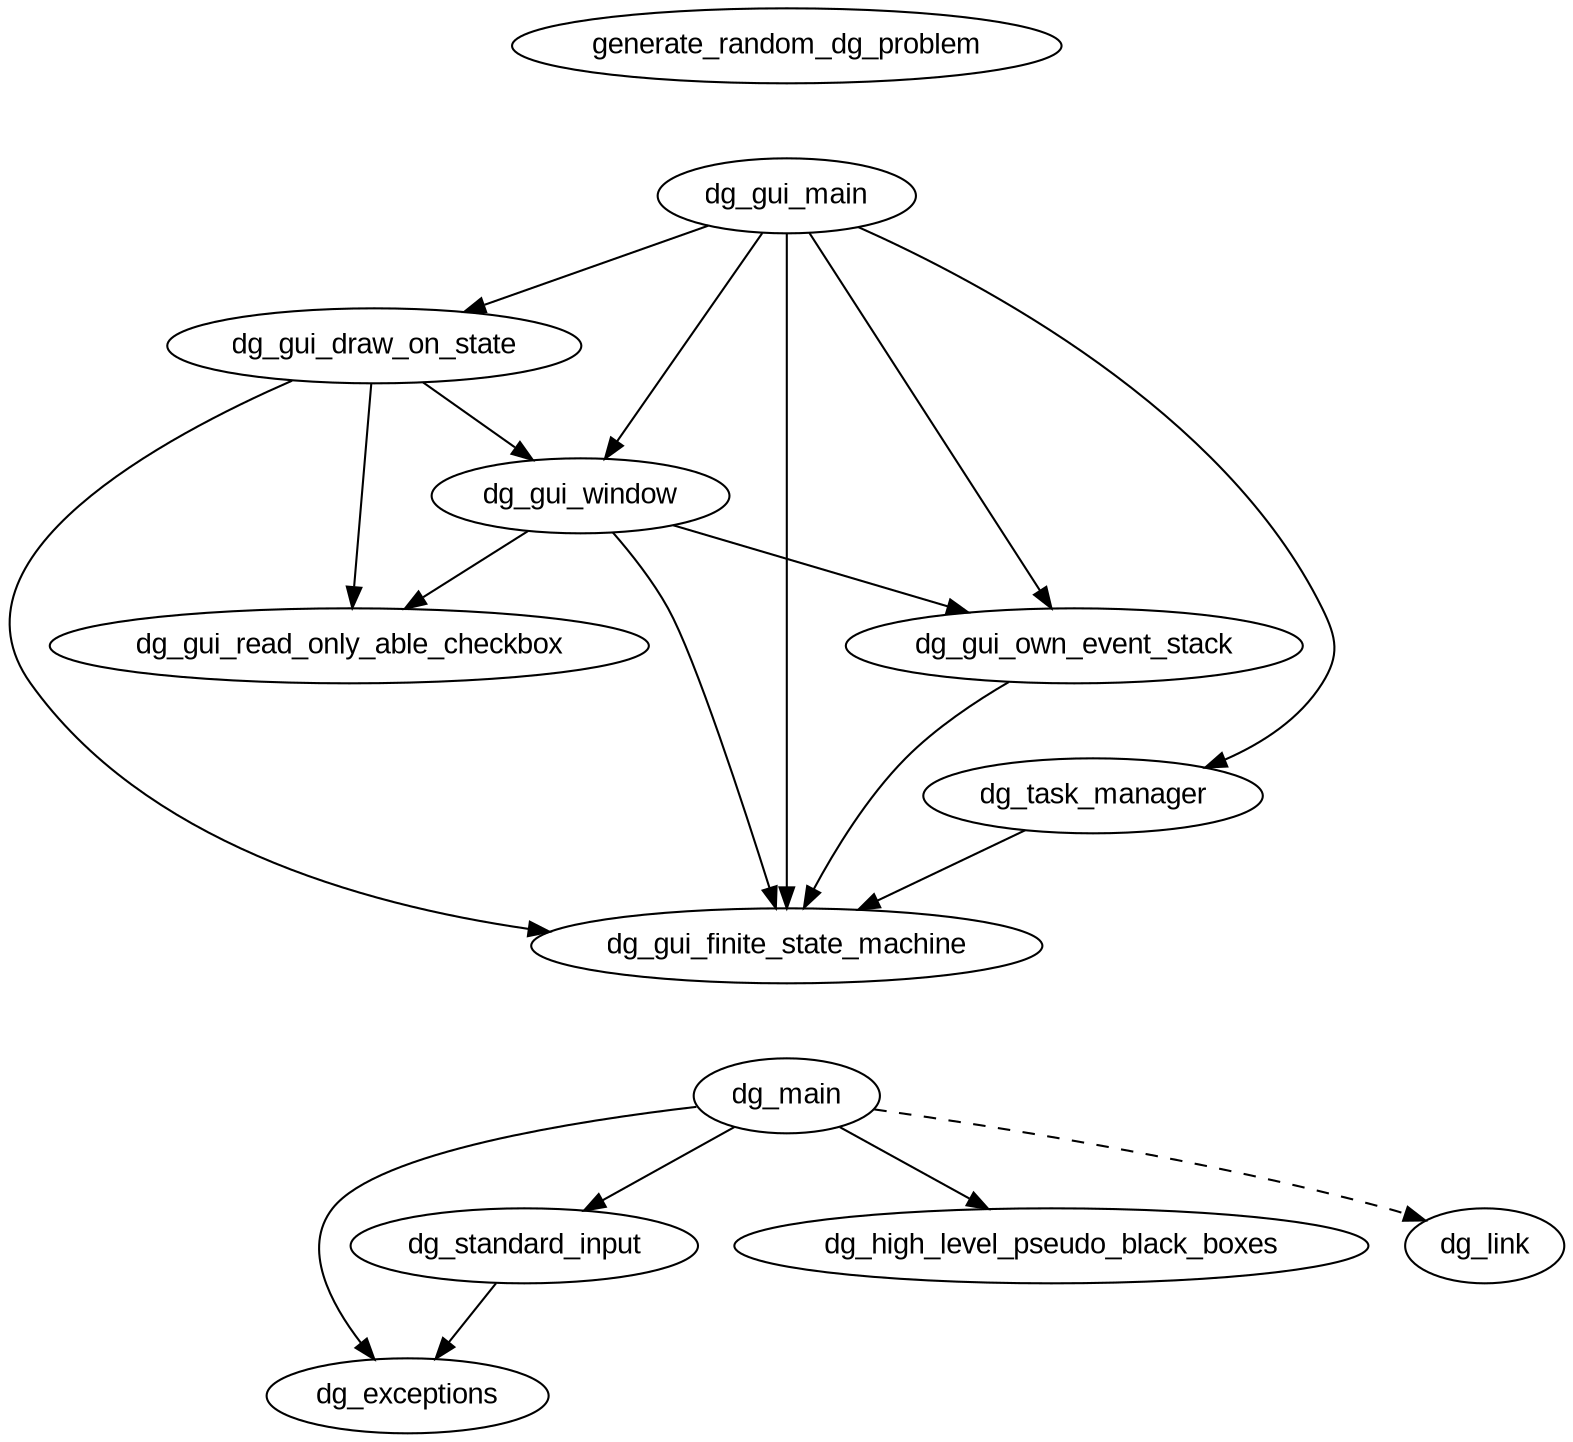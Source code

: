 // Modules Dependency Graph
digraph dg_modules_graph {
	fontname=Arial
	generate_random_dg_problem [fontname=Arial]
	dg_gui_draw_on_state [fontname=Arial]
	dg_gui_window [fontname=Arial]
	dg_gui_read_only_able_checkbox [fontname=Arial]
	dg_gui_finite_state_machine [fontname=Arial]
	dg_gui_draw_on_state -> dg_gui_window
	dg_gui_draw_on_state -> dg_gui_read_only_able_checkbox
	dg_gui_draw_on_state -> dg_gui_finite_state_machine
	dg_gui_main [fontname=Arial]
	dg_gui_own_event_stack [fontname=Arial]
	dg_task_manager [fontname=Arial]
	dg_gui_main -> dg_gui_window
	dg_gui_main -> dg_gui_own_event_stack
	dg_gui_main -> dg_gui_finite_state_machine
	dg_gui_main -> dg_task_manager
	dg_gui_main -> dg_gui_draw_on_state
	dg_gui_own_event_stack -> dg_gui_finite_state_machine
	dg_gui_window -> dg_gui_own_event_stack
	dg_gui_window -> dg_gui_read_only_able_checkbox
	dg_gui_window -> dg_gui_finite_state_machine
	dg_task_manager -> dg_gui_finite_state_machine
	dg_exceptions [fontname=Arial]
	dg_high_level_pseudo_black_boxes [fontname=Arial]
	dg_link [fontname=Arial]
	dg_main [fontname=Arial]
	dg_standard_input [fontname=Arial]
	dg_main -> dg_high_level_pseudo_black_boxes
	dg_main -> dg_standard_input
	dg_main -> dg_exceptions
	dg_standard_input -> dg_exceptions
	dg_main -> dg_link [style=dashed]
	generate_random_dg_problem -> dg_gui_main [arrowhead=none style=invisible]
	dg_gui_own_event_stack -> dg_task_manager [arrowhead=none style=invisible]
	dg_gui_finite_state_machine -> dg_main [arrowhead=none style=invisible]
}
